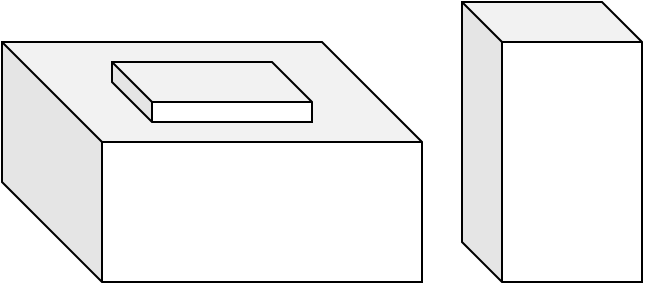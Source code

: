 <mxfile version="20.5.1" type="github">
  <diagram id="hIDfILfpG7ASzbNMAm96" name="第 1 页">
    <mxGraphModel dx="1282" dy="859" grid="1" gridSize="10" guides="1" tooltips="1" connect="1" arrows="1" fold="1" page="1" pageScale="1" pageWidth="827" pageHeight="1169" math="0" shadow="0">
      <root>
        <mxCell id="0" />
        <mxCell id="1" parent="0" />
        <mxCell id="XtuaLgBbd0wcGy9fLsrO-1" value="" style="shape=cube;whiteSpace=wrap;html=1;boundedLbl=1;backgroundOutline=1;darkOpacity=0.05;darkOpacity2=0.1;size=50;" vertex="1" parent="1">
          <mxGeometry x="220" y="450" width="210" height="120" as="geometry" />
        </mxCell>
        <mxCell id="XtuaLgBbd0wcGy9fLsrO-2" value="" style="shape=cube;whiteSpace=wrap;html=1;boundedLbl=1;backgroundOutline=1;darkOpacity=0.05;darkOpacity2=0.1;" vertex="1" parent="1">
          <mxGeometry x="275" y="460" width="100" height="30" as="geometry" />
        </mxCell>
        <mxCell id="XtuaLgBbd0wcGy9fLsrO-3" value="" style="shape=cube;whiteSpace=wrap;html=1;boundedLbl=1;backgroundOutline=1;darkOpacity=0.05;darkOpacity2=0.1;" vertex="1" parent="1">
          <mxGeometry x="450" y="430" width="90" height="140" as="geometry" />
        </mxCell>
      </root>
    </mxGraphModel>
  </diagram>
</mxfile>
